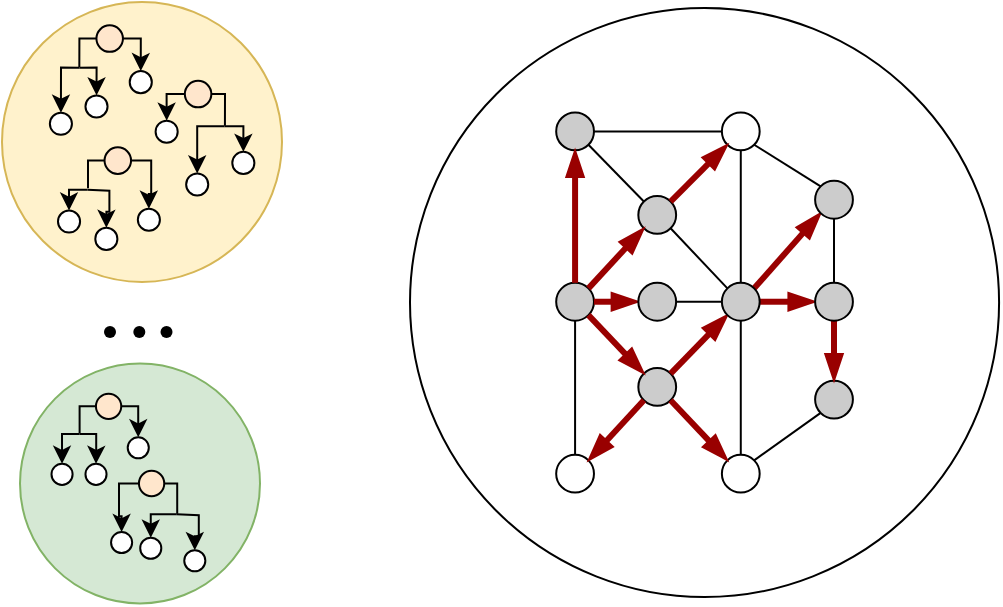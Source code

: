 <mxfile version="24.6.5" type="github">
  <diagram name="Page-1" id="-YpElkYaAKuWAmnfSbVi">
    <mxGraphModel dx="943" dy="1681" grid="1" gridSize="10" guides="1" tooltips="1" connect="1" arrows="1" fold="1" page="1" pageScale="1" pageWidth="827" pageHeight="1169" math="0" shadow="0">
      <root>
        <mxCell id="0" />
        <mxCell id="1" parent="0" />
        <mxCell id="aS8s-DJT3k0Yt-bZ7xe9-138" value="" style="group" vertex="1" connectable="0" parent="1">
          <mxGeometry x="400" y="-522" width="140" height="140" as="geometry" />
        </mxCell>
        <mxCell id="aS8s-DJT3k0Yt-bZ7xe9-39" value="" style="ellipse;whiteSpace=wrap;html=1;aspect=fixed;fillColor=#fff2cc;strokeColor=#d6b656;" vertex="1" parent="aS8s-DJT3k0Yt-bZ7xe9-138">
          <mxGeometry x="-4" y="-3" width="140" height="140" as="geometry" />
        </mxCell>
        <mxCell id="aS8s-DJT3k0Yt-bZ7xe9-37" value="" style="group" vertex="1" connectable="0" parent="aS8s-DJT3k0Yt-bZ7xe9-138">
          <mxGeometry x="8.667" y="8.667" width="63.976" height="72.306" as="geometry" />
        </mxCell>
        <mxCell id="aS8s-DJT3k0Yt-bZ7xe9-26" value="" style="endArrow=none;html=1;rounded=0;movable=1;resizable=1;rotatable=1;deletable=1;editable=1;locked=0;connectable=1;" edge="1" parent="aS8s-DJT3k0Yt-bZ7xe9-37" source="aS8s-DJT3k0Yt-bZ7xe9-27">
          <mxGeometry width="50" height="50" relative="1" as="geometry">
            <mxPoint x="-5.949" y="63.717" as="sourcePoint" />
            <mxPoint x="36.545" y="5.18" as="targetPoint" />
          </mxGeometry>
        </mxCell>
        <mxCell id="aS8s-DJT3k0Yt-bZ7xe9-27" value="&lt;b&gt;&lt;br&gt;&lt;/b&gt;" style="ellipse;whiteSpace=wrap;html=1;aspect=fixed;fontSize=20;fillColor=#ffe6cc;movable=1;resizable=1;rotatable=1;deletable=1;editable=1;locked=0;connectable=1;rotation=0;strokeColor=#000000;" vertex="1" parent="aS8s-DJT3k0Yt-bZ7xe9-37">
          <mxGeometry x="34.55" width="13.259" height="13.259" as="geometry" />
        </mxCell>
        <mxCell id="aS8s-DJT3k0Yt-bZ7xe9-28" value="" style="endArrow=none;html=1;rounded=0;movable=1;resizable=1;rotatable=1;deletable=1;editable=1;locked=0;connectable=1;" edge="1" parent="aS8s-DJT3k0Yt-bZ7xe9-37">
          <mxGeometry width="50" height="50" relative="1" as="geometry">
            <mxPoint x="33.513" y="43.255" as="sourcePoint" />
            <mxPoint x="33.161" y="42.983" as="targetPoint" />
          </mxGeometry>
        </mxCell>
        <mxCell id="aS8s-DJT3k0Yt-bZ7xe9-29" value="" style="ellipse;whiteSpace=wrap;html=1;aspect=fixed;fontSize=14;movable=1;resizable=1;rotatable=1;deletable=1;editable=1;locked=0;connectable=1;rotation=0;" vertex="1" parent="aS8s-DJT3k0Yt-bZ7xe9-37">
          <mxGeometry x="11.266" y="43.706" width="11.049" height="11.049" as="geometry" />
        </mxCell>
        <mxCell id="aS8s-DJT3k0Yt-bZ7xe9-30" value="" style="endArrow=none;html=1;rounded=0;exitX=0;exitY=0.5;exitDx=0;exitDy=0;edgeStyle=orthogonalEdgeStyle;endFill=0;" edge="1" parent="aS8s-DJT3k0Yt-bZ7xe9-37" source="aS8s-DJT3k0Yt-bZ7xe9-27">
          <mxGeometry width="50" height="50" relative="1" as="geometry">
            <mxPoint x="39.873" y="10.964" as="sourcePoint" />
            <mxPoint x="26.0" y="20.8" as="targetPoint" />
          </mxGeometry>
        </mxCell>
        <mxCell id="aS8s-DJT3k0Yt-bZ7xe9-32" value="" style="endArrow=classic;html=1;rounded=0;entryX=0.5;entryY=0;entryDx=0;entryDy=0;edgeStyle=orthogonalEdgeStyle;" edge="1" parent="aS8s-DJT3k0Yt-bZ7xe9-37" target="aS8s-DJT3k0Yt-bZ7xe9-34">
          <mxGeometry width="50" height="50" relative="1" as="geometry">
            <mxPoint x="26.0" y="21.173" as="sourcePoint" />
            <mxPoint x="43.82" y="43.255" as="targetPoint" />
          </mxGeometry>
        </mxCell>
        <mxCell id="aS8s-DJT3k0Yt-bZ7xe9-33" value="" style="endArrow=classic;html=1;rounded=0;entryX=0.5;entryY=0;entryDx=0;entryDy=0;edgeStyle=orthogonalEdgeStyle;" edge="1" parent="aS8s-DJT3k0Yt-bZ7xe9-37" target="aS8s-DJT3k0Yt-bZ7xe9-29">
          <mxGeometry width="50" height="50" relative="1" as="geometry">
            <mxPoint x="26.0" y="21.173" as="sourcePoint" />
            <mxPoint x="10.542" y="43.255" as="targetPoint" />
            <Array as="points">
              <mxPoint x="16.466" y="20.8" />
            </Array>
          </mxGeometry>
        </mxCell>
        <mxCell id="aS8s-DJT3k0Yt-bZ7xe9-34" value="" style="ellipse;whiteSpace=wrap;html=1;aspect=fixed;fontSize=14;movable=1;resizable=1;rotatable=1;deletable=1;editable=1;locked=0;connectable=1;rotation=0;" vertex="1" parent="aS8s-DJT3k0Yt-bZ7xe9-37">
          <mxGeometry x="29.062" y="35.04" width="11.049" height="11.049" as="geometry" />
        </mxCell>
        <mxCell id="aS8s-DJT3k0Yt-bZ7xe9-35" value="" style="ellipse;whiteSpace=wrap;html=1;aspect=fixed;fontSize=14;movable=1;resizable=1;rotatable=1;deletable=1;editable=1;locked=0;connectable=1;rotation=0;" vertex="1" parent="aS8s-DJT3k0Yt-bZ7xe9-37">
          <mxGeometry x="51.194" y="22.876" width="11.049" height="11.049" as="geometry" />
        </mxCell>
        <mxCell id="aS8s-DJT3k0Yt-bZ7xe9-36" value="" style="endArrow=classic;html=1;rounded=0;exitX=1;exitY=0.5;exitDx=0;exitDy=0;entryX=0.5;entryY=0;entryDx=0;entryDy=0;edgeStyle=orthogonalEdgeStyle;" edge="1" parent="aS8s-DJT3k0Yt-bZ7xe9-37" source="aS8s-DJT3k0Yt-bZ7xe9-27" target="aS8s-DJT3k0Yt-bZ7xe9-35">
          <mxGeometry width="50" height="50" relative="1" as="geometry">
            <mxPoint x="57.792" y="40.232" as="sourcePoint" />
            <mxPoint x="57.818" y="29.009" as="targetPoint" />
          </mxGeometry>
        </mxCell>
        <mxCell id="aS8s-DJT3k0Yt-bZ7xe9-51" value="" style="group" vertex="1" connectable="0" parent="aS8s-DJT3k0Yt-bZ7xe9-138">
          <mxGeometry x="60.666" y="34.667" width="69.334" height="72.306" as="geometry" />
        </mxCell>
        <mxCell id="aS8s-DJT3k0Yt-bZ7xe9-52" value="" style="endArrow=none;html=1;rounded=0;movable=1;resizable=1;rotatable=1;deletable=1;editable=1;locked=0;connectable=1;" edge="1" parent="aS8s-DJT3k0Yt-bZ7xe9-51" source="aS8s-DJT3k0Yt-bZ7xe9-53">
          <mxGeometry width="50" height="50" relative="1" as="geometry">
            <mxPoint x="-13.748" y="65.45" as="sourcePoint" />
            <mxPoint x="28.745" y="6.914" as="targetPoint" />
          </mxGeometry>
        </mxCell>
        <mxCell id="aS8s-DJT3k0Yt-bZ7xe9-53" value="&lt;b&gt;&lt;br&gt;&lt;/b&gt;" style="ellipse;whiteSpace=wrap;html=1;aspect=fixed;fontSize=20;fillColor=#ffe6cc;movable=1;resizable=1;rotatable=1;deletable=1;editable=1;locked=0;connectable=1;rotation=0;strokeColor=#000000;" vertex="1" parent="aS8s-DJT3k0Yt-bZ7xe9-51">
          <mxGeometry x="26.75" y="1.733" width="13.259" height="13.259" as="geometry" />
        </mxCell>
        <mxCell id="aS8s-DJT3k0Yt-bZ7xe9-56" value="" style="endArrow=classic;html=1;rounded=0;exitX=0;exitY=0.5;exitDx=0;exitDy=0;edgeStyle=orthogonalEdgeStyle;endFill=1;entryX=0.5;entryY=0;entryDx=0;entryDy=0;" edge="1" parent="aS8s-DJT3k0Yt-bZ7xe9-51" source="aS8s-DJT3k0Yt-bZ7xe9-53" target="aS8s-DJT3k0Yt-bZ7xe9-60">
          <mxGeometry width="50" height="50" relative="1" as="geometry">
            <mxPoint x="32.073" y="12.697" as="sourcePoint" />
            <mxPoint x="15.6" y="22.533" as="targetPoint" />
          </mxGeometry>
        </mxCell>
        <mxCell id="aS8s-DJT3k0Yt-bZ7xe9-60" value="" style="ellipse;whiteSpace=wrap;html=1;aspect=fixed;fontSize=14;movable=1;resizable=1;rotatable=1;deletable=1;editable=1;locked=0;connectable=1;rotation=0;" vertex="1" parent="aS8s-DJT3k0Yt-bZ7xe9-51">
          <mxGeometry x="12.134" y="21.662" width="11.049" height="11.049" as="geometry" />
        </mxCell>
        <mxCell id="aS8s-DJT3k0Yt-bZ7xe9-61" value="" style="endArrow=none;html=1;rounded=0;exitX=1;exitY=0.5;exitDx=0;exitDy=0;edgeStyle=orthogonalEdgeStyle;endFill=0;" edge="1" parent="aS8s-DJT3k0Yt-bZ7xe9-51" source="aS8s-DJT3k0Yt-bZ7xe9-53">
          <mxGeometry width="50" height="50" relative="1" as="geometry">
            <mxPoint x="49.992" y="41.965" as="sourcePoint" />
            <mxPoint x="46.799" y="24.267" as="targetPoint" />
          </mxGeometry>
        </mxCell>
        <mxCell id="aS8s-DJT3k0Yt-bZ7xe9-59" value="" style="ellipse;whiteSpace=wrap;html=1;aspect=fixed;fontSize=14;movable=1;resizable=1;rotatable=1;deletable=1;editable=1;locked=0;connectable=1;rotation=0;" vertex="1" parent="aS8s-DJT3k0Yt-bZ7xe9-51">
          <mxGeometry x="50.485" y="37.267" width="11.049" height="11.049" as="geometry" />
        </mxCell>
        <mxCell id="aS8s-DJT3k0Yt-bZ7xe9-102" value="" style="group" vertex="1" connectable="0" parent="aS8s-DJT3k0Yt-bZ7xe9-138">
          <mxGeometry x="21.389" y="69.68" width="53.577" height="51.289" as="geometry" />
        </mxCell>
        <mxCell id="aS8s-DJT3k0Yt-bZ7xe9-92" value="" style="endArrow=none;html=1;rounded=0;movable=1;resizable=1;rotatable=1;deletable=1;editable=1;locked=0;connectable=1;" edge="1" source="aS8s-DJT3k0Yt-bZ7xe9-93" parent="aS8s-DJT3k0Yt-bZ7xe9-102">
          <mxGeometry width="50" height="50" relative="1" as="geometry">
            <mxPoint x="-14.615" y="63.717" as="sourcePoint" />
            <mxPoint x="27.878" y="5.18" as="targetPoint" />
          </mxGeometry>
        </mxCell>
        <mxCell id="aS8s-DJT3k0Yt-bZ7xe9-93" value="&lt;b&gt;&lt;br&gt;&lt;/b&gt;" style="ellipse;whiteSpace=wrap;html=1;aspect=fixed;fontSize=20;fillColor=#ffe6cc;movable=1;resizable=1;rotatable=1;deletable=1;editable=1;locked=0;connectable=1;rotation=0;strokeColor=#000000;" vertex="1" parent="aS8s-DJT3k0Yt-bZ7xe9-102">
          <mxGeometry x="25.883" width="13.259" height="13.259" as="geometry" />
        </mxCell>
        <mxCell id="aS8s-DJT3k0Yt-bZ7xe9-94" value="" style="endArrow=none;html=1;rounded=0;movable=1;resizable=1;rotatable=1;deletable=1;editable=1;locked=0;connectable=1;" edge="1" parent="aS8s-DJT3k0Yt-bZ7xe9-102">
          <mxGeometry width="50" height="50" relative="1" as="geometry">
            <mxPoint x="24.847" y="43.255" as="sourcePoint" />
            <mxPoint x="24.494" y="42.983" as="targetPoint" />
          </mxGeometry>
        </mxCell>
        <mxCell id="aS8s-DJT3k0Yt-bZ7xe9-95" value="" style="ellipse;whiteSpace=wrap;html=1;aspect=fixed;fontSize=14;movable=1;resizable=1;rotatable=1;deletable=1;editable=1;locked=0;connectable=1;rotation=0;" vertex="1" parent="aS8s-DJT3k0Yt-bZ7xe9-102">
          <mxGeometry x="2.6" y="31.573" width="11.049" height="11.049" as="geometry" />
        </mxCell>
        <mxCell id="aS8s-DJT3k0Yt-bZ7xe9-96" value="" style="endArrow=none;html=1;rounded=0;exitX=0;exitY=0.5;exitDx=0;exitDy=0;edgeStyle=orthogonalEdgeStyle;endFill=0;" edge="1" source="aS8s-DJT3k0Yt-bZ7xe9-93" parent="aS8s-DJT3k0Yt-bZ7xe9-102">
          <mxGeometry width="50" height="50" relative="1" as="geometry">
            <mxPoint x="31.206" y="10.964" as="sourcePoint" />
            <mxPoint x="17.61" y="20.453" as="targetPoint" />
          </mxGeometry>
        </mxCell>
        <mxCell id="aS8s-DJT3k0Yt-bZ7xe9-97" value="" style="endArrow=classic;html=1;rounded=0;entryX=0.5;entryY=0;entryDx=0;entryDy=0;edgeStyle=orthogonalEdgeStyle;" edge="1" target="aS8s-DJT3k0Yt-bZ7xe9-99" parent="aS8s-DJT3k0Yt-bZ7xe9-102">
          <mxGeometry width="50" height="50" relative="1" as="geometry">
            <mxPoint x="17.333" y="21.173" as="sourcePoint" />
            <mxPoint x="35.153" y="43.255" as="targetPoint" />
          </mxGeometry>
        </mxCell>
        <mxCell id="aS8s-DJT3k0Yt-bZ7xe9-98" value="" style="endArrow=classic;html=1;rounded=0;entryX=0.5;entryY=0;entryDx=0;entryDy=0;edgeStyle=orthogonalEdgeStyle;" edge="1" target="aS8s-DJT3k0Yt-bZ7xe9-95" parent="aS8s-DJT3k0Yt-bZ7xe9-102">
          <mxGeometry width="50" height="50" relative="1" as="geometry">
            <mxPoint x="17.333" y="21.173" as="sourcePoint" />
            <mxPoint x="1.875" y="43.255" as="targetPoint" />
            <Array as="points">
              <mxPoint x="7.8" y="20.8" />
            </Array>
          </mxGeometry>
        </mxCell>
        <mxCell id="aS8s-DJT3k0Yt-bZ7xe9-99" value="" style="ellipse;whiteSpace=wrap;html=1;aspect=fixed;fontSize=14;movable=1;resizable=1;rotatable=1;deletable=1;editable=1;locked=0;connectable=1;rotation=0;" vertex="1" parent="aS8s-DJT3k0Yt-bZ7xe9-102">
          <mxGeometry x="21.262" y="40.24" width="11.049" height="11.049" as="geometry" />
        </mxCell>
        <mxCell id="aS8s-DJT3k0Yt-bZ7xe9-100" value="" style="ellipse;whiteSpace=wrap;html=1;aspect=fixed;fontSize=14;movable=1;resizable=1;rotatable=1;deletable=1;editable=1;locked=0;connectable=1;rotation=0;" vertex="1" parent="aS8s-DJT3k0Yt-bZ7xe9-102">
          <mxGeometry x="42.528" y="30.676" width="11.049" height="11.049" as="geometry" />
        </mxCell>
        <mxCell id="aS8s-DJT3k0Yt-bZ7xe9-101" value="" style="endArrow=classic;html=1;rounded=0;exitX=1;exitY=0.5;exitDx=0;exitDy=0;entryX=0.5;entryY=0;entryDx=0;entryDy=0;edgeStyle=orthogonalEdgeStyle;" edge="1" source="aS8s-DJT3k0Yt-bZ7xe9-93" target="aS8s-DJT3k0Yt-bZ7xe9-100" parent="aS8s-DJT3k0Yt-bZ7xe9-102">
          <mxGeometry width="50" height="50" relative="1" as="geometry">
            <mxPoint x="49.125" y="40.232" as="sourcePoint" />
            <mxPoint x="49.151" y="29.009" as="targetPoint" />
          </mxGeometry>
        </mxCell>
        <mxCell id="aS8s-DJT3k0Yt-bZ7xe9-54" value="" style="endArrow=none;html=1;rounded=0;movable=1;resizable=1;rotatable=1;deletable=1;editable=1;locked=0;connectable=1;" edge="1" parent="aS8s-DJT3k0Yt-bZ7xe9-138">
          <mxGeometry width="50" height="50" relative="1" as="geometry">
            <mxPoint x="114.736" y="81.233" as="sourcePoint" />
            <mxPoint x="114.383" y="80.961" as="targetPoint" />
          </mxGeometry>
        </mxCell>
        <mxCell id="aS8s-DJT3k0Yt-bZ7xe9-55" value="" style="ellipse;whiteSpace=wrap;html=1;aspect=fixed;fontSize=14;movable=1;resizable=1;rotatable=1;deletable=1;editable=1;locked=0;connectable=1;rotation=0;" vertex="1" parent="aS8s-DJT3k0Yt-bZ7xe9-138">
          <mxGeometry x="88.078" y="82.706" width="11.049" height="11.049" as="geometry" />
        </mxCell>
        <mxCell id="aS8s-DJT3k0Yt-bZ7xe9-57" value="" style="endArrow=classic;html=1;rounded=0;entryX=0.5;entryY=0;entryDx=0;entryDy=0;edgeStyle=orthogonalEdgeStyle;" edge="1" parent="aS8s-DJT3k0Yt-bZ7xe9-138" target="aS8s-DJT3k0Yt-bZ7xe9-59">
          <mxGeometry width="50" height="50" relative="1" as="geometry">
            <mxPoint x="107.222" y="59.15" as="sourcePoint" />
            <mxPoint x="125.043" y="81.233" as="targetPoint" />
          </mxGeometry>
        </mxCell>
        <mxCell id="aS8s-DJT3k0Yt-bZ7xe9-58" value="" style="endArrow=classic;html=1;rounded=0;entryX=0.5;entryY=0;entryDx=0;entryDy=0;edgeStyle=elbowEdgeStyle;" edge="1" parent="aS8s-DJT3k0Yt-bZ7xe9-138" target="aS8s-DJT3k0Yt-bZ7xe9-55">
          <mxGeometry width="50" height="50" relative="1" as="geometry">
            <mxPoint x="107.222" y="59.15" as="sourcePoint" />
            <mxPoint x="91.765" y="81.233" as="targetPoint" />
            <Array as="points">
              <mxPoint x="93.599" y="70.2" />
            </Array>
          </mxGeometry>
        </mxCell>
        <mxCell id="aS8s-DJT3k0Yt-bZ7xe9-140" value="" style="group" vertex="1" connectable="0" parent="1">
          <mxGeometry x="410" y="-337.46" width="110" height="110" as="geometry" />
        </mxCell>
        <mxCell id="aS8s-DJT3k0Yt-bZ7xe9-104" value="" style="ellipse;whiteSpace=wrap;html=1;aspect=fixed;fillColor=#d5e8d4;strokeColor=#82b366;" vertex="1" parent="aS8s-DJT3k0Yt-bZ7xe9-140">
          <mxGeometry x="-5" y="-6.8" width="120" height="120" as="geometry" />
        </mxCell>
        <mxCell id="aS8s-DJT3k0Yt-bZ7xe9-105" value="" style="group" vertex="1" connectable="0" parent="aS8s-DJT3k0Yt-bZ7xe9-140">
          <mxGeometry y="8.271" width="61.054" height="69.002" as="geometry" />
        </mxCell>
        <mxCell id="aS8s-DJT3k0Yt-bZ7xe9-106" value="" style="endArrow=none;html=1;rounded=0;movable=1;resizable=1;rotatable=1;deletable=1;editable=1;locked=0;connectable=1;" edge="1" parent="aS8s-DJT3k0Yt-bZ7xe9-105" source="aS8s-DJT3k0Yt-bZ7xe9-107">
          <mxGeometry width="50" height="50" relative="1" as="geometry">
            <mxPoint x="-5.677" y="60.805" as="sourcePoint" />
            <mxPoint x="34.876" y="4.944" as="targetPoint" />
          </mxGeometry>
        </mxCell>
        <mxCell id="aS8s-DJT3k0Yt-bZ7xe9-107" value="&lt;b&gt;&lt;br&gt;&lt;/b&gt;" style="ellipse;whiteSpace=wrap;html=1;aspect=fixed;fontSize=20;fillColor=#ffe6cc;movable=1;resizable=1;rotatable=1;deletable=1;editable=1;locked=0;connectable=1;rotation=0;strokeColor=#000000;" vertex="1" parent="aS8s-DJT3k0Yt-bZ7xe9-105">
          <mxGeometry x="32.972" width="12.653" height="12.653" as="geometry" />
        </mxCell>
        <mxCell id="aS8s-DJT3k0Yt-bZ7xe9-108" value="" style="endArrow=none;html=1;rounded=0;movable=1;resizable=1;rotatable=1;deletable=1;editable=1;locked=0;connectable=1;" edge="1" parent="aS8s-DJT3k0Yt-bZ7xe9-105">
          <mxGeometry width="50" height="50" relative="1" as="geometry">
            <mxPoint x="31.983" y="41.279" as="sourcePoint" />
            <mxPoint x="31.646" y="41.019" as="targetPoint" />
          </mxGeometry>
        </mxCell>
        <mxCell id="aS8s-DJT3k0Yt-bZ7xe9-109" value="" style="ellipse;whiteSpace=wrap;html=1;aspect=fixed;fontSize=14;movable=1;resizable=1;rotatable=1;deletable=1;editable=1;locked=0;connectable=1;rotation=0;" vertex="1" parent="aS8s-DJT3k0Yt-bZ7xe9-105">
          <mxGeometry x="10.752" y="35.093" width="10.544" height="10.544" as="geometry" />
        </mxCell>
        <mxCell id="aS8s-DJT3k0Yt-bZ7xe9-110" value="" style="endArrow=none;html=1;rounded=0;exitX=0;exitY=0.5;exitDx=0;exitDy=0;edgeStyle=orthogonalEdgeStyle;endFill=0;" edge="1" parent="aS8s-DJT3k0Yt-bZ7xe9-105" source="aS8s-DJT3k0Yt-bZ7xe9-107">
          <mxGeometry width="50" height="50" relative="1" as="geometry">
            <mxPoint x="38.052" y="10.463" as="sourcePoint" />
            <mxPoint x="24.812" y="19.85" as="targetPoint" />
          </mxGeometry>
        </mxCell>
        <mxCell id="aS8s-DJT3k0Yt-bZ7xe9-111" value="" style="endArrow=classic;html=1;rounded=0;entryX=0.5;entryY=0;entryDx=0;entryDy=0;edgeStyle=orthogonalEdgeStyle;" edge="1" parent="aS8s-DJT3k0Yt-bZ7xe9-105" target="aS8s-DJT3k0Yt-bZ7xe9-113">
          <mxGeometry width="50" height="50" relative="1" as="geometry">
            <mxPoint x="24.812" y="20.205" as="sourcePoint" />
            <mxPoint x="41.818" y="41.279" as="targetPoint" />
            <Array as="points">
              <mxPoint x="33.083" y="19.85" />
              <mxPoint x="33.083" y="28.947" />
              <mxPoint x="33.083" y="28.947" />
            </Array>
          </mxGeometry>
        </mxCell>
        <mxCell id="aS8s-DJT3k0Yt-bZ7xe9-112" value="" style="endArrow=classic;html=1;rounded=0;entryX=0.5;entryY=0;entryDx=0;entryDy=0;edgeStyle=orthogonalEdgeStyle;" edge="1" parent="aS8s-DJT3k0Yt-bZ7xe9-105" target="aS8s-DJT3k0Yt-bZ7xe9-109">
          <mxGeometry width="50" height="50" relative="1" as="geometry">
            <mxPoint x="24.812" y="20.205" as="sourcePoint" />
            <mxPoint x="10.06" y="41.279" as="targetPoint" />
            <Array as="points">
              <mxPoint x="15.714" y="19.85" />
            </Array>
          </mxGeometry>
        </mxCell>
        <mxCell id="aS8s-DJT3k0Yt-bZ7xe9-113" value="" style="ellipse;whiteSpace=wrap;html=1;aspect=fixed;fontSize=14;movable=1;resizable=1;rotatable=1;deletable=1;editable=1;locked=0;connectable=1;rotation=0;" vertex="1" parent="aS8s-DJT3k0Yt-bZ7xe9-105">
          <mxGeometry x="27.734" y="35.093" width="10.544" height="10.544" as="geometry" />
        </mxCell>
        <mxCell id="aS8s-DJT3k0Yt-bZ7xe9-114" value="" style="ellipse;whiteSpace=wrap;html=1;aspect=fixed;fontSize=14;movable=1;resizable=1;rotatable=1;deletable=1;editable=1;locked=0;connectable=1;rotation=0;" vertex="1" parent="aS8s-DJT3k0Yt-bZ7xe9-105">
          <mxGeometry x="48.856" y="21.831" width="10.544" height="10.544" as="geometry" />
        </mxCell>
        <mxCell id="aS8s-DJT3k0Yt-bZ7xe9-115" value="" style="endArrow=classic;html=1;rounded=0;exitX=1;exitY=0.5;exitDx=0;exitDy=0;entryX=0.5;entryY=0;entryDx=0;entryDy=0;edgeStyle=orthogonalEdgeStyle;" edge="1" parent="aS8s-DJT3k0Yt-bZ7xe9-105" source="aS8s-DJT3k0Yt-bZ7xe9-107" target="aS8s-DJT3k0Yt-bZ7xe9-114">
          <mxGeometry width="50" height="50" relative="1" as="geometry">
            <mxPoint x="55.152" y="38.394" as="sourcePoint" />
            <mxPoint x="55.177" y="27.684" as="targetPoint" />
          </mxGeometry>
        </mxCell>
        <mxCell id="aS8s-DJT3k0Yt-bZ7xe9-117" value="" style="endArrow=none;html=1;rounded=0;movable=1;resizable=1;rotatable=1;deletable=1;editable=1;locked=0;connectable=1;" edge="1" parent="aS8s-DJT3k0Yt-bZ7xe9-140" source="aS8s-DJT3k0Yt-bZ7xe9-118">
          <mxGeometry width="50" height="50" relative="1" as="geometry">
            <mxPoint x="15.827" y="107.684" as="sourcePoint" />
            <mxPoint x="56.38" y="51.822" as="targetPoint" />
          </mxGeometry>
        </mxCell>
        <mxCell id="aS8s-DJT3k0Yt-bZ7xe9-118" value="&lt;b&gt;&lt;br&gt;&lt;/b&gt;" style="ellipse;whiteSpace=wrap;html=1;aspect=fixed;fontSize=20;fillColor=#ffe6cc;movable=1;resizable=1;rotatable=1;deletable=1;editable=1;locked=0;connectable=1;rotation=0;strokeColor=#000000;" vertex="1" parent="aS8s-DJT3k0Yt-bZ7xe9-140">
          <mxGeometry x="54.475" y="46.878" width="12.653" height="12.653" as="geometry" />
        </mxCell>
        <mxCell id="aS8s-DJT3k0Yt-bZ7xe9-119" value="" style="endArrow=classic;html=1;rounded=0;exitX=0;exitY=0.5;exitDx=0;exitDy=0;edgeStyle=orthogonalEdgeStyle;endFill=1;entryX=0.5;entryY=0;entryDx=0;entryDy=0;" edge="1" parent="aS8s-DJT3k0Yt-bZ7xe9-140" source="aS8s-DJT3k0Yt-bZ7xe9-118" target="aS8s-DJT3k0Yt-bZ7xe9-120">
          <mxGeometry width="50" height="50" relative="1" as="geometry">
            <mxPoint x="59.555" y="57.341" as="sourcePoint" />
            <mxPoint x="43.835" y="66.728" as="targetPoint" />
          </mxGeometry>
        </mxCell>
        <mxCell id="aS8s-DJT3k0Yt-bZ7xe9-120" value="" style="ellipse;whiteSpace=wrap;html=1;aspect=fixed;fontSize=14;movable=1;resizable=1;rotatable=1;deletable=1;editable=1;locked=0;connectable=1;rotation=0;" vertex="1" parent="aS8s-DJT3k0Yt-bZ7xe9-140">
          <mxGeometry x="40.527" y="77.476" width="10.544" height="10.544" as="geometry" />
        </mxCell>
        <mxCell id="aS8s-DJT3k0Yt-bZ7xe9-121" value="" style="endArrow=none;html=1;rounded=0;exitX=1;exitY=0.5;exitDx=0;exitDy=0;edgeStyle=orthogonalEdgeStyle;endFill=0;" edge="1" parent="aS8s-DJT3k0Yt-bZ7xe9-140" source="aS8s-DJT3k0Yt-bZ7xe9-118">
          <mxGeometry width="50" height="50" relative="1" as="geometry">
            <mxPoint x="76.656" y="85.272" as="sourcePoint" />
            <mxPoint x="73.609" y="68.382" as="targetPoint" />
          </mxGeometry>
        </mxCell>
        <mxCell id="aS8s-DJT3k0Yt-bZ7xe9-122" value="" style="ellipse;whiteSpace=wrap;html=1;aspect=fixed;fontSize=14;movable=1;resizable=1;rotatable=1;deletable=1;editable=1;locked=0;connectable=1;rotation=0;" vertex="1" parent="aS8s-DJT3k0Yt-bZ7xe9-140">
          <mxGeometry x="77.127" y="86.578" width="10.544" height="10.544" as="geometry" />
        </mxCell>
        <mxCell id="aS8s-DJT3k0Yt-bZ7xe9-134" value="" style="endArrow=none;html=1;rounded=0;movable=1;resizable=1;rotatable=1;deletable=1;editable=1;locked=0;connectable=1;" edge="1" parent="aS8s-DJT3k0Yt-bZ7xe9-140">
          <mxGeometry width="50" height="50" relative="1" as="geometry">
            <mxPoint x="80.548" y="89.662" as="sourcePoint" />
            <mxPoint x="80.211" y="89.403" as="targetPoint" />
          </mxGeometry>
        </mxCell>
        <mxCell id="aS8s-DJT3k0Yt-bZ7xe9-135" value="" style="ellipse;whiteSpace=wrap;html=1;aspect=fixed;fontSize=14;movable=1;resizable=1;rotatable=1;deletable=1;editable=1;locked=0;connectable=1;rotation=0;" vertex="1" parent="aS8s-DJT3k0Yt-bZ7xe9-140">
          <mxGeometry x="55.108" y="80.317" width="10.544" height="10.544" as="geometry" />
        </mxCell>
        <mxCell id="aS8s-DJT3k0Yt-bZ7xe9-136" value="" style="endArrow=classic;html=1;rounded=0;entryX=0.5;entryY=0;entryDx=0;entryDy=0;edgeStyle=orthogonalEdgeStyle;" edge="1" parent="aS8s-DJT3k0Yt-bZ7xe9-140" target="aS8s-DJT3k0Yt-bZ7xe9-122">
          <mxGeometry width="50" height="50" relative="1" as="geometry">
            <mxPoint x="73.377" y="68.589" as="sourcePoint" />
            <mxPoint x="90.384" y="89.662" as="targetPoint" />
          </mxGeometry>
        </mxCell>
        <mxCell id="aS8s-DJT3k0Yt-bZ7xe9-137" value="" style="endArrow=classic;html=1;rounded=0;entryX=0.5;entryY=0;entryDx=0;entryDy=0;edgeStyle=elbowEdgeStyle;" edge="1" parent="aS8s-DJT3k0Yt-bZ7xe9-140" target="aS8s-DJT3k0Yt-bZ7xe9-135">
          <mxGeometry width="50" height="50" relative="1" as="geometry">
            <mxPoint x="73.377" y="68.589" as="sourcePoint" />
            <mxPoint x="58.626" y="89.662" as="targetPoint" />
            <Array as="points">
              <mxPoint x="60.376" y="79.134" />
            </Array>
          </mxGeometry>
        </mxCell>
        <mxCell id="aS8s-DJT3k0Yt-bZ7xe9-142" value="" style="group" vertex="1" connectable="0" parent="1">
          <mxGeometry x="440" y="-370" width="48.26" height="20" as="geometry" />
        </mxCell>
        <mxCell id="aS8s-DJT3k0Yt-bZ7xe9-143" value="" style="shape=waypoint;sketch=0;fillStyle=solid;size=6;pointerEvents=1;points=[];fillColor=none;resizable=0;rotatable=0;perimeter=centerPerimeter;snapToPoint=1;" vertex="1" parent="aS8s-DJT3k0Yt-bZ7xe9-142">
          <mxGeometry width="20" height="20" as="geometry" />
        </mxCell>
        <mxCell id="aS8s-DJT3k0Yt-bZ7xe9-144" value="" style="shape=waypoint;sketch=0;fillStyle=solid;size=6;pointerEvents=1;points=[];fillColor=none;resizable=0;rotatable=0;perimeter=centerPerimeter;snapToPoint=1;" vertex="1" parent="aS8s-DJT3k0Yt-bZ7xe9-142">
          <mxGeometry x="14.66" width="20" height="20" as="geometry" />
        </mxCell>
        <mxCell id="aS8s-DJT3k0Yt-bZ7xe9-145" value="" style="shape=waypoint;sketch=0;fillStyle=solid;size=6;pointerEvents=1;points=[];fillColor=none;resizable=0;rotatable=0;perimeter=centerPerimeter;snapToPoint=1;" vertex="1" parent="aS8s-DJT3k0Yt-bZ7xe9-142">
          <mxGeometry x="28.26" width="20" height="20" as="geometry" />
        </mxCell>
        <mxCell id="aS8s-DJT3k0Yt-bZ7xe9-25" value="" style="ellipse;whiteSpace=wrap;html=1;aspect=fixed;" vertex="1" parent="1">
          <mxGeometry x="600" y="-522" width="294.54" height="294.54" as="geometry" />
        </mxCell>
        <mxCell id="aS8s-DJT3k0Yt-bZ7xe9-1" value="" style="ellipse;whiteSpace=wrap;html=1;aspect=fixed;fontSize=16;movable=1;resizable=1;rotatable=1;deletable=1;editable=1;locked=0;connectable=1;rotation=0;container=0;spacingBottom=1;" vertex="1" parent="1">
          <mxGeometry x="673.09" y="-298.591" width="18.897" height="18.897" as="geometry" />
        </mxCell>
        <mxCell id="aS8s-DJT3k0Yt-bZ7xe9-2" value="" style="ellipse;whiteSpace=wrap;html=1;aspect=fixed;fontSize=20;fillColor=#CCCCCC;movable=1;resizable=1;rotatable=1;deletable=1;editable=1;locked=0;connectable=1;rotation=-90;container=0;" vertex="1" parent="1">
          <mxGeometry x="673.09" y="-469.76" width="18.897" height="18.897" as="geometry" />
        </mxCell>
        <mxCell id="aS8s-DJT3k0Yt-bZ7xe9-3" value="&lt;b&gt;&lt;br&gt;&lt;/b&gt;" style="ellipse;whiteSpace=wrap;html=1;aspect=fixed;fontSize=20;fillColor=#CCCCCC;movable=1;resizable=1;rotatable=1;deletable=1;editable=1;locked=0;connectable=1;rotation=-90;container=0;strokeColor=#000000;" vertex="1" parent="1">
          <mxGeometry x="673.09" y="-384.585" width="18.897" height="18.897" as="geometry" />
        </mxCell>
        <mxCell id="aS8s-DJT3k0Yt-bZ7xe9-4" value="" style="ellipse;whiteSpace=wrap;html=1;aspect=fixed;fontSize=16;movable=1;resizable=1;rotatable=1;deletable=1;editable=1;locked=0;connectable=1;rotation=0;container=0;spacingBottom=1;" vertex="1" parent="1">
          <mxGeometry x="755.942" y="-298.591" width="18.897" height="18.897" as="geometry" />
        </mxCell>
        <mxCell id="aS8s-DJT3k0Yt-bZ7xe9-153" style="rounded=0;orthogonalLoop=1;jettySize=auto;html=1;exitX=1;exitY=1;exitDx=0;exitDy=0;entryX=1;entryY=0;entryDx=0;entryDy=0;endArrow=none;endFill=0;" edge="1" parent="1" source="aS8s-DJT3k0Yt-bZ7xe9-5" target="aS8s-DJT3k0Yt-bZ7xe9-150">
          <mxGeometry relative="1" as="geometry" />
        </mxCell>
        <mxCell id="aS8s-DJT3k0Yt-bZ7xe9-5" value="" style="ellipse;whiteSpace=wrap;html=1;aspect=fixed;fontSize=16;movable=1;resizable=1;rotatable=1;deletable=1;editable=1;locked=0;connectable=1;rotation=0;container=0;spacingBottom=1;" vertex="1" parent="1">
          <mxGeometry x="755.942" y="-469.76" width="18.897" height="18.897" as="geometry" />
        </mxCell>
        <mxCell id="aS8s-DJT3k0Yt-bZ7xe9-6" value="" style="ellipse;whiteSpace=wrap;html=1;aspect=fixed;fontSize=20;fillColor=#CCCCCC;movable=1;resizable=1;rotatable=1;deletable=1;editable=1;locked=0;connectable=1;rotation=-90;container=0;" vertex="1" parent="1">
          <mxGeometry x="714.168" y="-427.991" width="18.897" height="18.897" as="geometry" />
        </mxCell>
        <mxCell id="aS8s-DJT3k0Yt-bZ7xe9-7" value="" style="ellipse;whiteSpace=wrap;html=1;aspect=fixed;fontSize=20;fillColor=#CCCCCC;movable=1;resizable=1;rotatable=1;deletable=1;editable=1;locked=0;connectable=1;rotation=-90;container=0;" vertex="1" parent="1">
          <mxGeometry x="714.168" y="-341.997" width="18.897" height="18.897" as="geometry" />
        </mxCell>
        <mxCell id="aS8s-DJT3k0Yt-bZ7xe9-8" value="" style="endArrow=none;html=1;rounded=0;entryX=0.5;entryY=0;entryDx=0;entryDy=0;exitX=0;exitY=0.5;exitDx=0;exitDy=0;movable=1;resizable=1;rotatable=1;deletable=1;editable=1;locked=0;connectable=1;" edge="1" parent="1" source="aS8s-DJT3k0Yt-bZ7xe9-3" target="aS8s-DJT3k0Yt-bZ7xe9-1">
          <mxGeometry width="50" height="50" relative="1" as="geometry">
            <mxPoint x="546.375" y="-384.585" as="sourcePoint" />
            <mxPoint x="456.561" y="-384.585" as="targetPoint" />
          </mxGeometry>
        </mxCell>
        <mxCell id="aS8s-DJT3k0Yt-bZ7xe9-9" value="" style="endArrow=blockThin;html=1;rounded=0;entryX=0;entryY=0.5;entryDx=0;entryDy=0;exitX=1;exitY=0.5;exitDx=0;exitDy=0;movable=1;resizable=1;rotatable=1;deletable=1;editable=1;locked=0;connectable=1;strokeWidth=3;strokeColor=#990000;endFill=1;startArrow=none;startFill=0;" edge="1" parent="1" source="aS8s-DJT3k0Yt-bZ7xe9-3" target="aS8s-DJT3k0Yt-bZ7xe9-2">
          <mxGeometry width="50" height="50" relative="1" as="geometry">
            <mxPoint x="552.641" y="-391.956" as="sourcePoint" />
            <mxPoint x="462.827" y="-391.956" as="targetPoint" />
          </mxGeometry>
        </mxCell>
        <mxCell id="aS8s-DJT3k0Yt-bZ7xe9-10" value="" style="endArrow=none;html=1;rounded=0;entryX=0.5;entryY=0;entryDx=0;entryDy=0;exitX=0;exitY=0.5;exitDx=0;exitDy=0;movable=1;resizable=1;rotatable=1;deletable=1;editable=1;locked=0;connectable=1;" edge="1" parent="1" source="aS8s-DJT3k0Yt-bZ7xe9-24" target="aS8s-DJT3k0Yt-bZ7xe9-4">
          <mxGeometry width="50" height="50" relative="1" as="geometry">
            <mxPoint x="765.689" y="-361.653" as="sourcePoint" />
            <mxPoint x="529.665" y="-363.291" as="targetPoint" />
          </mxGeometry>
        </mxCell>
        <mxCell id="aS8s-DJT3k0Yt-bZ7xe9-11" value="" style="endArrow=none;html=1;rounded=0;entryX=1;entryY=0.5;entryDx=0;entryDy=0;exitX=0.5;exitY=1;exitDx=0;exitDy=0;movable=1;resizable=1;rotatable=1;deletable=1;editable=1;locked=0;connectable=1;" edge="1" parent="1" source="aS8s-DJT3k0Yt-bZ7xe9-5" target="aS8s-DJT3k0Yt-bZ7xe9-24">
          <mxGeometry width="50" height="50" relative="1" as="geometry">
            <mxPoint x="561.692" y="-558.211" as="sourcePoint" />
            <mxPoint x="765.689" y="-382.947" as="targetPoint" />
          </mxGeometry>
        </mxCell>
        <mxCell id="aS8s-DJT3k0Yt-bZ7xe9-12" value="" style="endArrow=blockThin;html=1;rounded=0;exitX=1;exitY=1;exitDx=0;exitDy=0;entryX=0;entryY=1;entryDx=0;entryDy=0;movable=1;resizable=1;rotatable=1;deletable=1;editable=1;locked=0;connectable=1;strokeWidth=3;strokeColor=#990000;endFill=1;startArrow=none;startFill=0;" edge="1" parent="1" source="aS8s-DJT3k0Yt-bZ7xe9-6" target="aS8s-DJT3k0Yt-bZ7xe9-5">
          <mxGeometry width="50" height="50" relative="1" as="geometry">
            <mxPoint x="521.311" y="-362.472" as="sourcePoint" />
            <mxPoint x="526.881" y="-440.276" as="targetPoint" />
          </mxGeometry>
        </mxCell>
        <mxCell id="aS8s-DJT3k0Yt-bZ7xe9-13" value="" style="endArrow=none;html=1;rounded=0;entryX=1;entryY=1;entryDx=0;entryDy=0;exitX=0;exitY=0;exitDx=0;exitDy=0;movable=1;resizable=1;rotatable=1;deletable=1;editable=1;locked=0;connectable=1;strokeWidth=3;strokeColor=#990000;endFill=0;startArrow=blockThin;startFill=1;" edge="1" parent="1" source="aS8s-DJT3k0Yt-bZ7xe9-6" target="aS8s-DJT3k0Yt-bZ7xe9-3">
          <mxGeometry width="50" height="50" relative="1" as="geometry">
            <mxPoint x="487.891" y="-495.149" as="sourcePoint" />
            <mxPoint x="463.523" y="-523.813" as="targetPoint" />
          </mxGeometry>
        </mxCell>
        <mxCell id="aS8s-DJT3k0Yt-bZ7xe9-14" value="" style="endArrow=blockThin;html=1;rounded=0;exitX=0;exitY=1;exitDx=0;exitDy=0;entryX=1;entryY=0;entryDx=0;entryDy=0;movable=1;resizable=1;rotatable=1;deletable=1;editable=1;locked=0;connectable=1;strokeWidth=3;strokeColor=#990000;endFill=1;startArrow=none;startFill=0;" edge="1" parent="1" source="aS8s-DJT3k0Yt-bZ7xe9-3" target="aS8s-DJT3k0Yt-bZ7xe9-7">
          <mxGeometry width="50" height="50" relative="1" as="geometry">
            <mxPoint x="533.147" y="-390.318" as="sourcePoint" />
            <mxPoint x="496.246" y="-410.793" as="targetPoint" />
          </mxGeometry>
        </mxCell>
        <mxCell id="aS8s-DJT3k0Yt-bZ7xe9-15" value="" style="endArrow=none;html=1;rounded=0;exitX=0;exitY=0;exitDx=0;exitDy=0;entryX=0;entryY=1;entryDx=0;entryDy=0;movable=1;resizable=1;rotatable=1;deletable=1;editable=1;locked=0;connectable=1;strokeWidth=3;strokeColor=#990000;endFill=0;startArrow=blockThin;startFill=1;" edge="1" parent="1" source="aS8s-DJT3k0Yt-bZ7xe9-4" target="aS8s-DJT3k0Yt-bZ7xe9-7">
          <mxGeometry width="50" height="50" relative="1" as="geometry">
            <mxPoint x="515.045" y="-372.3" as="sourcePoint" />
            <mxPoint x="521.311" y="-449.285" as="targetPoint" />
          </mxGeometry>
        </mxCell>
        <mxCell id="aS8s-DJT3k0Yt-bZ7xe9-16" value="" style="endArrow=none;html=1;rounded=0;entryX=1;entryY=1;entryDx=0;entryDy=0;exitX=0;exitY=0;exitDx=0;exitDy=0;movable=1;resizable=1;rotatable=1;deletable=1;editable=1;locked=0;connectable=1;strokeWidth=3;strokeColor=#990000;endFill=0;startArrow=blockThin;startFill=1;" edge="1" parent="1" source="aS8s-DJT3k0Yt-bZ7xe9-24" target="aS8s-DJT3k0Yt-bZ7xe9-7">
          <mxGeometry width="50" height="50" relative="1" as="geometry">
            <mxPoint x="753.853" y="-364.929" as="sourcePoint" />
            <mxPoint x="463.523" y="-390.318" as="targetPoint" />
          </mxGeometry>
        </mxCell>
        <mxCell id="aS8s-DJT3k0Yt-bZ7xe9-17" value="" style="endArrow=none;html=1;rounded=0;entryX=0.5;entryY=1;entryDx=0;entryDy=0;exitX=0.5;exitY=0;exitDx=0;exitDy=0;movable=1;resizable=1;rotatable=1;deletable=1;editable=1;locked=0;connectable=1;strokeWidth=3;strokeColor=#990000;endFill=0;startArrow=blockThin;startFill=1;" edge="1" parent="1" source="aS8s-DJT3k0Yt-bZ7xe9-21" target="aS8s-DJT3k0Yt-bZ7xe9-3">
          <mxGeometry width="50" height="50" relative="1" as="geometry">
            <mxPoint x="751.068" y="-377.214" as="sourcePoint" />
            <mxPoint x="711.383" y="-341.178" as="targetPoint" />
          </mxGeometry>
        </mxCell>
        <mxCell id="aS8s-DJT3k0Yt-bZ7xe9-18" value="" style="endArrow=none;html=1;rounded=0;entryX=0.5;entryY=1;entryDx=0;entryDy=0;movable=1;resizable=1;rotatable=1;deletable=1;editable=1;locked=0;connectable=1;exitX=0;exitY=0.5;exitDx=0;exitDy=0;" edge="1" parent="1" source="aS8s-DJT3k0Yt-bZ7xe9-5" target="aS8s-DJT3k0Yt-bZ7xe9-2">
          <mxGeometry width="50" height="50" relative="1" as="geometry">
            <mxPoint x="746.891" y="-457.475" as="sourcePoint" />
            <mxPoint x="711.383" y="-427.172" as="targetPoint" />
          </mxGeometry>
        </mxCell>
        <mxCell id="aS8s-DJT3k0Yt-bZ7xe9-19" value="" style="endArrow=none;html=1;rounded=0;entryX=0;entryY=1;entryDx=0;entryDy=0;exitX=1;exitY=0;exitDx=0;exitDy=0;movable=1;resizable=1;rotatable=1;deletable=1;editable=1;locked=0;connectable=1;" edge="1" parent="1" source="aS8s-DJT3k0Yt-bZ7xe9-24" target="aS8s-DJT3k0Yt-bZ7xe9-6">
          <mxGeometry width="50" height="50" relative="1" as="geometry">
            <mxPoint x="753.853" y="-379.671" as="sourcePoint" />
            <mxPoint x="716.953" y="-347.73" as="targetPoint" />
          </mxGeometry>
        </mxCell>
        <mxCell id="aS8s-DJT3k0Yt-bZ7xe9-20" value="" style="endArrow=none;html=1;rounded=0;entryX=0.5;entryY=1;entryDx=0;entryDy=0;exitX=0.5;exitY=0;exitDx=0;exitDy=0;movable=1;resizable=1;rotatable=1;deletable=1;editable=1;locked=0;connectable=1;" edge="1" parent="1" source="aS8s-DJT3k0Yt-bZ7xe9-24" target="aS8s-DJT3k0Yt-bZ7xe9-21">
          <mxGeometry width="50" height="50" relative="1" as="geometry">
            <mxPoint x="751.068" y="-372.3" as="sourcePoint" />
            <mxPoint x="493.461" y="-474.674" as="targetPoint" />
          </mxGeometry>
        </mxCell>
        <mxCell id="aS8s-DJT3k0Yt-bZ7xe9-21" value="" style="ellipse;whiteSpace=wrap;html=1;aspect=fixed;fillColor=#CCCCCC;movable=1;resizable=1;rotatable=1;deletable=1;editable=1;locked=0;connectable=1;rotation=-90;container=0;" vertex="1" parent="1">
          <mxGeometry x="714.168" y="-384.585" width="18.897" height="18.897" as="geometry" />
        </mxCell>
        <mxCell id="aS8s-DJT3k0Yt-bZ7xe9-22" value="" style="endArrow=blockThin;html=1;rounded=0;entryX=1;entryY=0;entryDx=0;entryDy=0;exitX=0;exitY=0;exitDx=0;exitDy=0;movable=1;resizable=1;rotatable=1;deletable=1;editable=1;locked=0;connectable=1;strokeWidth=3;strokeColor=#990000;endFill=1;startArrow=none;startFill=0;" edge="1" parent="1" source="aS8s-DJT3k0Yt-bZ7xe9-7" target="aS8s-DJT3k0Yt-bZ7xe9-1">
          <mxGeometry width="50" height="50" relative="1" as="geometry">
            <mxPoint x="765.689" y="-500.063" as="sourcePoint" />
            <mxPoint x="741.321" y="-529.546" as="targetPoint" />
          </mxGeometry>
        </mxCell>
        <mxCell id="aS8s-DJT3k0Yt-bZ7xe9-23" value="" style="endArrow=none;html=1;rounded=0;entryX=0;entryY=1;entryDx=0;entryDy=0;exitX=1;exitY=0;exitDx=0;exitDy=0;movable=1;resizable=1;rotatable=1;deletable=1;editable=1;locked=0;connectable=1;" edge="1" parent="1" source="aS8s-DJT3k0Yt-bZ7xe9-6" target="aS8s-DJT3k0Yt-bZ7xe9-2">
          <mxGeometry width="50" height="50" relative="1" as="geometry">
            <mxPoint x="765.689" y="-483.683" as="sourcePoint" />
            <mxPoint x="741.321" y="-513.167" as="targetPoint" />
          </mxGeometry>
        </mxCell>
        <mxCell id="aS8s-DJT3k0Yt-bZ7xe9-154" style="rounded=0;orthogonalLoop=1;jettySize=auto;html=1;exitX=0.5;exitY=1;exitDx=0;exitDy=0;entryX=0.5;entryY=0;entryDx=0;entryDy=0;endArrow=blockThin;endFill=1;strokeWidth=3;strokeColor=#990000;" edge="1" parent="1" source="aS8s-DJT3k0Yt-bZ7xe9-24" target="aS8s-DJT3k0Yt-bZ7xe9-152">
          <mxGeometry relative="1" as="geometry" />
        </mxCell>
        <mxCell id="aS8s-DJT3k0Yt-bZ7xe9-155" style="rounded=0;orthogonalLoop=1;jettySize=auto;html=1;exitX=1;exitY=1;exitDx=0;exitDy=0;entryX=0;entryY=0;entryDx=0;entryDy=0;endArrow=blockThin;endFill=1;strokeWidth=3;strokeColor=#990000;" edge="1" parent="1" source="aS8s-DJT3k0Yt-bZ7xe9-24" target="aS8s-DJT3k0Yt-bZ7xe9-150">
          <mxGeometry relative="1" as="geometry" />
        </mxCell>
        <mxCell id="aS8s-DJT3k0Yt-bZ7xe9-24" value="" style="ellipse;whiteSpace=wrap;html=1;aspect=fixed;fillColor=#CCCCCC;movable=1;resizable=1;rotatable=1;deletable=1;editable=1;locked=0;connectable=1;rotation=-90;container=0;" vertex="1" parent="1">
          <mxGeometry x="755.942" y="-384.585" width="18.897" height="18.897" as="geometry" />
        </mxCell>
        <mxCell id="aS8s-DJT3k0Yt-bZ7xe9-150" value="" style="ellipse;whiteSpace=wrap;html=1;aspect=fixed;fontSize=20;fillColor=#CCCCCC;movable=1;resizable=1;rotatable=1;deletable=1;editable=1;locked=0;connectable=1;rotation=-90;container=0;" vertex="1" parent="1">
          <mxGeometry x="802.558" y="-435.571" width="18.897" height="18.897" as="geometry" />
        </mxCell>
        <mxCell id="aS8s-DJT3k0Yt-bZ7xe9-156" style="rounded=0;orthogonalLoop=1;jettySize=auto;html=1;exitX=0;exitY=0;exitDx=0;exitDy=0;entryX=1;entryY=0;entryDx=0;entryDy=0;endArrow=none;endFill=0;" edge="1" parent="1" source="aS8s-DJT3k0Yt-bZ7xe9-151" target="aS8s-DJT3k0Yt-bZ7xe9-4">
          <mxGeometry relative="1" as="geometry" />
        </mxCell>
        <mxCell id="aS8s-DJT3k0Yt-bZ7xe9-151" value="" style="ellipse;whiteSpace=wrap;html=1;aspect=fixed;fontSize=20;fillColor=#CCCCCC;movable=1;resizable=1;rotatable=1;deletable=1;editable=1;locked=0;connectable=1;rotation=-90;container=0;" vertex="1" parent="1">
          <mxGeometry x="802.558" y="-335.667" width="18.897" height="18.897" as="geometry" />
        </mxCell>
        <mxCell id="aS8s-DJT3k0Yt-bZ7xe9-157" style="rounded=0;orthogonalLoop=1;jettySize=auto;html=1;exitX=0;exitY=0.5;exitDx=0;exitDy=0;entryX=1;entryY=0.5;entryDx=0;entryDy=0;endArrow=blockThin;endFill=1;strokeWidth=3;strokeColor=#990000;" edge="1" parent="1" source="aS8s-DJT3k0Yt-bZ7xe9-152" target="aS8s-DJT3k0Yt-bZ7xe9-151">
          <mxGeometry relative="1" as="geometry" />
        </mxCell>
        <mxCell id="aS8s-DJT3k0Yt-bZ7xe9-158" style="edgeStyle=orthogonalEdgeStyle;rounded=0;orthogonalLoop=1;jettySize=auto;html=1;exitX=1;exitY=0.5;exitDx=0;exitDy=0;entryX=0;entryY=0.5;entryDx=0;entryDy=0;endArrow=none;endFill=0;" edge="1" parent="1" source="aS8s-DJT3k0Yt-bZ7xe9-152" target="aS8s-DJT3k0Yt-bZ7xe9-150">
          <mxGeometry relative="1" as="geometry" />
        </mxCell>
        <mxCell id="aS8s-DJT3k0Yt-bZ7xe9-152" value="" style="ellipse;whiteSpace=wrap;html=1;aspect=fixed;fillColor=#CCCCCC;movable=1;resizable=1;rotatable=1;deletable=1;editable=1;locked=0;connectable=1;rotation=-90;container=0;" vertex="1" parent="1">
          <mxGeometry x="802.558" y="-384.585" width="18.897" height="18.897" as="geometry" />
        </mxCell>
      </root>
    </mxGraphModel>
  </diagram>
</mxfile>
